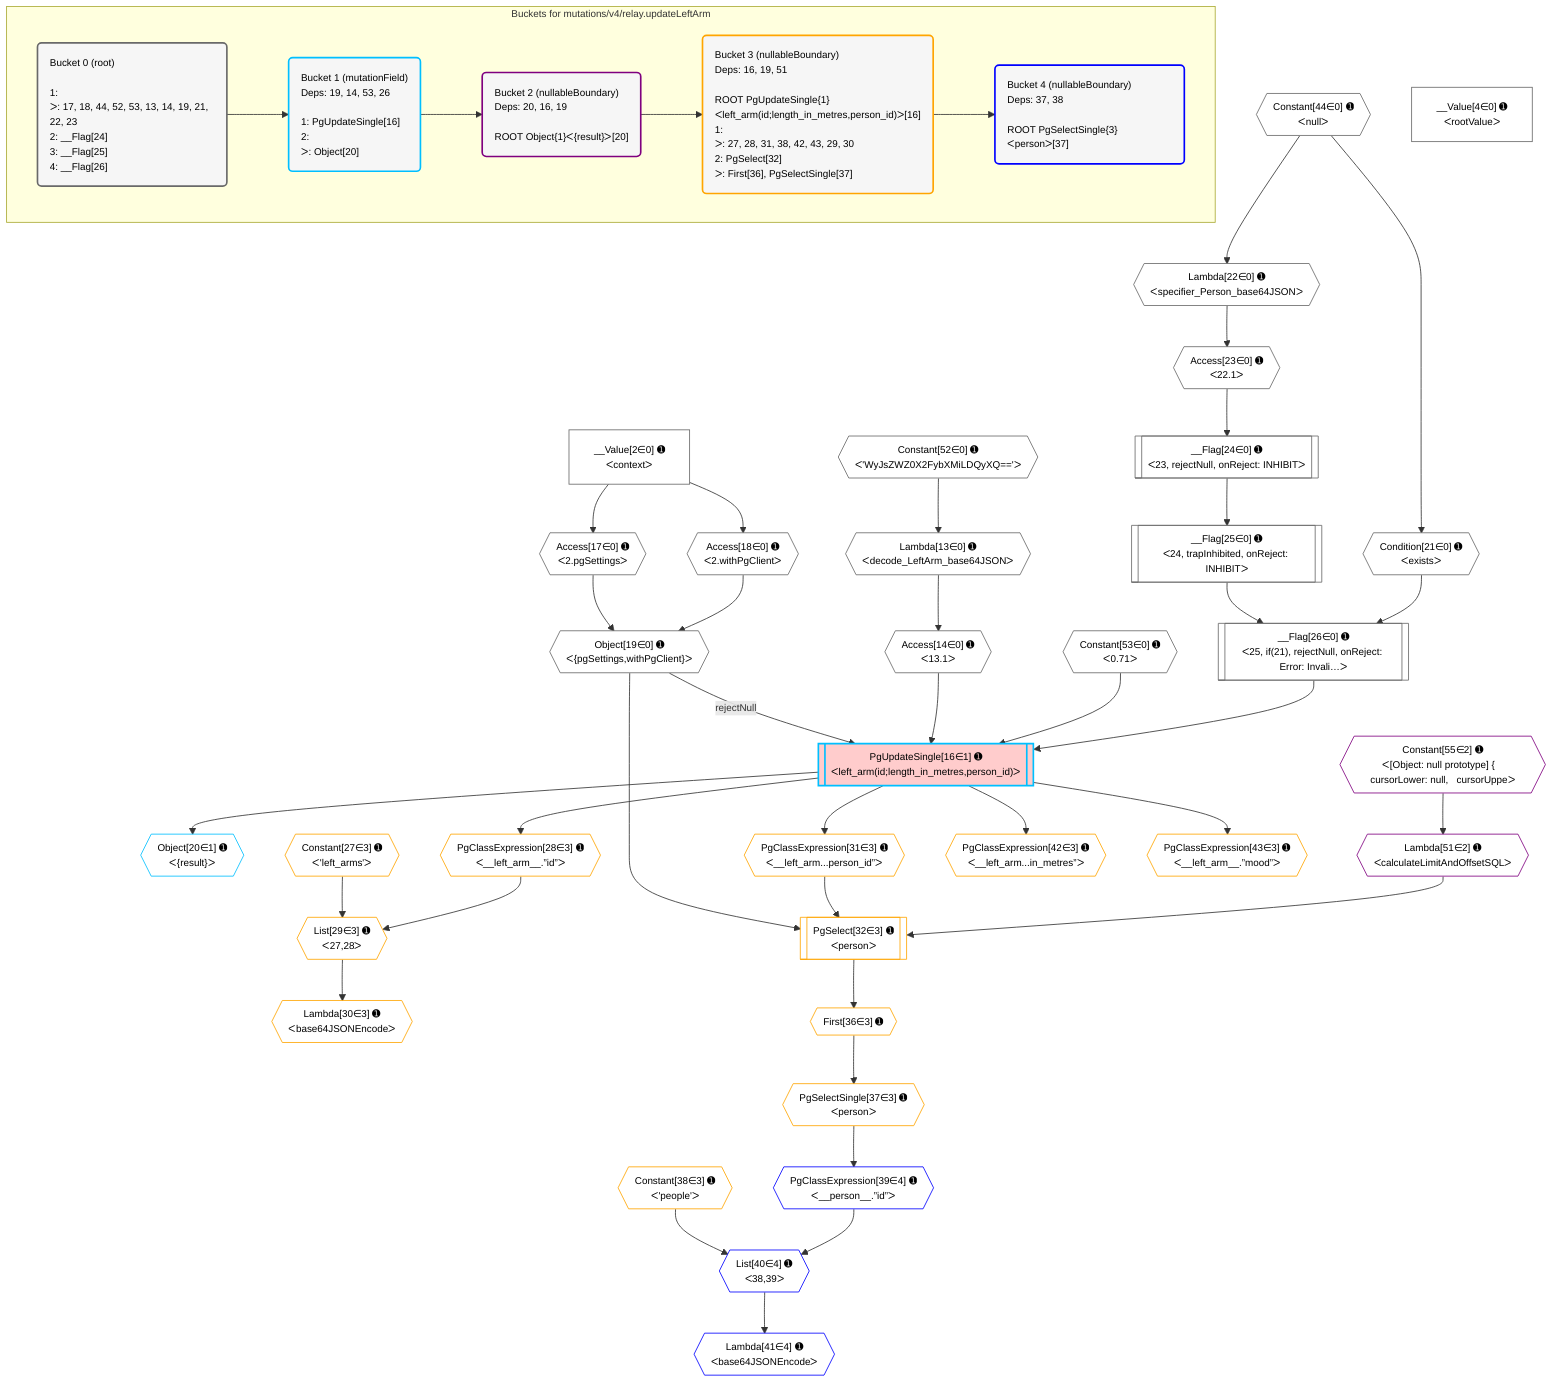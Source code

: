 %%{init: {'themeVariables': { 'fontSize': '12px'}}}%%
graph TD
    classDef path fill:#eee,stroke:#000,color:#000
    classDef plan fill:#fff,stroke-width:1px,color:#000
    classDef itemplan fill:#fff,stroke-width:2px,color:#000
    classDef unbatchedplan fill:#dff,stroke-width:1px,color:#000
    classDef sideeffectplan fill:#fcc,stroke-width:2px,color:#000
    classDef bucket fill:#f6f6f6,color:#000,stroke-width:2px,text-align:left


    %% plan dependencies
    Object19{{"Object[19∈0] ➊<br />ᐸ{pgSettings,withPgClient}ᐳ"}}:::plan
    Access17{{"Access[17∈0] ➊<br />ᐸ2.pgSettingsᐳ"}}:::plan
    Access18{{"Access[18∈0] ➊<br />ᐸ2.withPgClientᐳ"}}:::plan
    Access17 & Access18 --> Object19
    __Flag26[["__Flag[26∈0] ➊<br />ᐸ25, if(21), rejectNull, onReject: Error: Invali…ᐳ"]]:::plan
    __Flag25[["__Flag[25∈0] ➊<br />ᐸ24, trapInhibited, onReject: INHIBITᐳ"]]:::plan
    Condition21{{"Condition[21∈0] ➊<br />ᐸexistsᐳ"}}:::plan
    __Flag25 & Condition21 --> __Flag26
    Lambda13{{"Lambda[13∈0] ➊<br />ᐸdecode_LeftArm_base64JSONᐳ"}}:::plan
    Constant52{{"Constant[52∈0] ➊<br />ᐸ'WyJsZWZ0X2FybXMiLDQyXQ=='ᐳ"}}:::plan
    Constant52 --> Lambda13
    Access14{{"Access[14∈0] ➊<br />ᐸ13.1ᐳ"}}:::plan
    Lambda13 --> Access14
    __Value2["__Value[2∈0] ➊<br />ᐸcontextᐳ"]:::plan
    __Value2 --> Access17
    __Value2 --> Access18
    Constant44{{"Constant[44∈0] ➊<br />ᐸnullᐳ"}}:::plan
    Constant44 --> Condition21
    Lambda22{{"Lambda[22∈0] ➊<br />ᐸspecifier_Person_base64JSONᐳ"}}:::plan
    Constant44 --> Lambda22
    Access23{{"Access[23∈0] ➊<br />ᐸ22.1ᐳ"}}:::plan
    Lambda22 --> Access23
    __Flag24[["__Flag[24∈0] ➊<br />ᐸ23, rejectNull, onReject: INHIBITᐳ"]]:::plan
    Access23 --> __Flag24
    __Flag24 --> __Flag25
    __Value4["__Value[4∈0] ➊<br />ᐸrootValueᐳ"]:::plan
    Constant53{{"Constant[53∈0] ➊<br />ᐸ0.71ᐳ"}}:::plan
    PgUpdateSingle16[["PgUpdateSingle[16∈1] ➊<br />ᐸleft_arm(id;length_in_metres,person_id)ᐳ"]]:::sideeffectplan
    Object19 -->|rejectNull| PgUpdateSingle16
    Access14 & Constant53 & __Flag26 --> PgUpdateSingle16
    Object20{{"Object[20∈1] ➊<br />ᐸ{result}ᐳ"}}:::plan
    PgUpdateSingle16 --> Object20
    Lambda51{{"Lambda[51∈2] ➊<br />ᐸcalculateLimitAndOffsetSQLᐳ"}}:::plan
    Constant55{{"Constant[55∈2] ➊<br />ᐸ[Object: null prototype] {   cursorLower: null,   cursorUppeᐳ"}}:::plan
    Constant55 --> Lambda51
    PgSelect32[["PgSelect[32∈3] ➊<br />ᐸpersonᐳ"]]:::plan
    PgClassExpression31{{"PgClassExpression[31∈3] ➊<br />ᐸ__left_arm...person_id”ᐳ"}}:::plan
    Object19 & PgClassExpression31 & Lambda51 --> PgSelect32
    List29{{"List[29∈3] ➊<br />ᐸ27,28ᐳ"}}:::plan
    Constant27{{"Constant[27∈3] ➊<br />ᐸ'left_arms'ᐳ"}}:::plan
    PgClassExpression28{{"PgClassExpression[28∈3] ➊<br />ᐸ__left_arm__.”id”ᐳ"}}:::plan
    Constant27 & PgClassExpression28 --> List29
    PgUpdateSingle16 --> PgClassExpression28
    Lambda30{{"Lambda[30∈3] ➊<br />ᐸbase64JSONEncodeᐳ"}}:::plan
    List29 --> Lambda30
    PgUpdateSingle16 --> PgClassExpression31
    First36{{"First[36∈3] ➊"}}:::plan
    PgSelect32 --> First36
    PgSelectSingle37{{"PgSelectSingle[37∈3] ➊<br />ᐸpersonᐳ"}}:::plan
    First36 --> PgSelectSingle37
    PgClassExpression42{{"PgClassExpression[42∈3] ➊<br />ᐸ__left_arm...in_metres”ᐳ"}}:::plan
    PgUpdateSingle16 --> PgClassExpression42
    PgClassExpression43{{"PgClassExpression[43∈3] ➊<br />ᐸ__left_arm__.”mood”ᐳ"}}:::plan
    PgUpdateSingle16 --> PgClassExpression43
    Constant38{{"Constant[38∈3] ➊<br />ᐸ'people'ᐳ"}}:::plan
    List40{{"List[40∈4] ➊<br />ᐸ38,39ᐳ"}}:::plan
    PgClassExpression39{{"PgClassExpression[39∈4] ➊<br />ᐸ__person__.”id”ᐳ"}}:::plan
    Constant38 & PgClassExpression39 --> List40
    PgSelectSingle37 --> PgClassExpression39
    Lambda41{{"Lambda[41∈4] ➊<br />ᐸbase64JSONEncodeᐳ"}}:::plan
    List40 --> Lambda41

    %% define steps

    subgraph "Buckets for mutations/v4/relay.updateLeftArm"
    Bucket0("Bucket 0 (root)<br /><br />1: <br />ᐳ: 17, 18, 44, 52, 53, 13, 14, 19, 21, 22, 23<br />2: __Flag[24]<br />3: __Flag[25]<br />4: __Flag[26]"):::bucket
    classDef bucket0 stroke:#696969
    class Bucket0,__Value2,__Value4,Lambda13,Access14,Access17,Access18,Object19,Condition21,Lambda22,Access23,__Flag24,__Flag25,__Flag26,Constant44,Constant52,Constant53 bucket0
    Bucket1("Bucket 1 (mutationField)<br />Deps: 19, 14, 53, 26<br /><br />1: PgUpdateSingle[16]<br />2: <br />ᐳ: Object[20]"):::bucket
    classDef bucket1 stroke:#00bfff
    class Bucket1,PgUpdateSingle16,Object20 bucket1
    Bucket2("Bucket 2 (nullableBoundary)<br />Deps: 20, 16, 19<br /><br />ROOT Object{1}ᐸ{result}ᐳ[20]"):::bucket
    classDef bucket2 stroke:#7f007f
    class Bucket2,Lambda51,Constant55 bucket2
    Bucket3("Bucket 3 (nullableBoundary)<br />Deps: 16, 19, 51<br /><br />ROOT PgUpdateSingle{1}ᐸleft_arm(id;length_in_metres,person_id)ᐳ[16]<br />1: <br />ᐳ: 27, 28, 31, 38, 42, 43, 29, 30<br />2: PgSelect[32]<br />ᐳ: First[36], PgSelectSingle[37]"):::bucket
    classDef bucket3 stroke:#ffa500
    class Bucket3,Constant27,PgClassExpression28,List29,Lambda30,PgClassExpression31,PgSelect32,First36,PgSelectSingle37,Constant38,PgClassExpression42,PgClassExpression43 bucket3
    Bucket4("Bucket 4 (nullableBoundary)<br />Deps: 37, 38<br /><br />ROOT PgSelectSingle{3}ᐸpersonᐳ[37]"):::bucket
    classDef bucket4 stroke:#0000ff
    class Bucket4,PgClassExpression39,List40,Lambda41 bucket4
    Bucket0 --> Bucket1
    Bucket1 --> Bucket2
    Bucket2 --> Bucket3
    Bucket3 --> Bucket4
    end